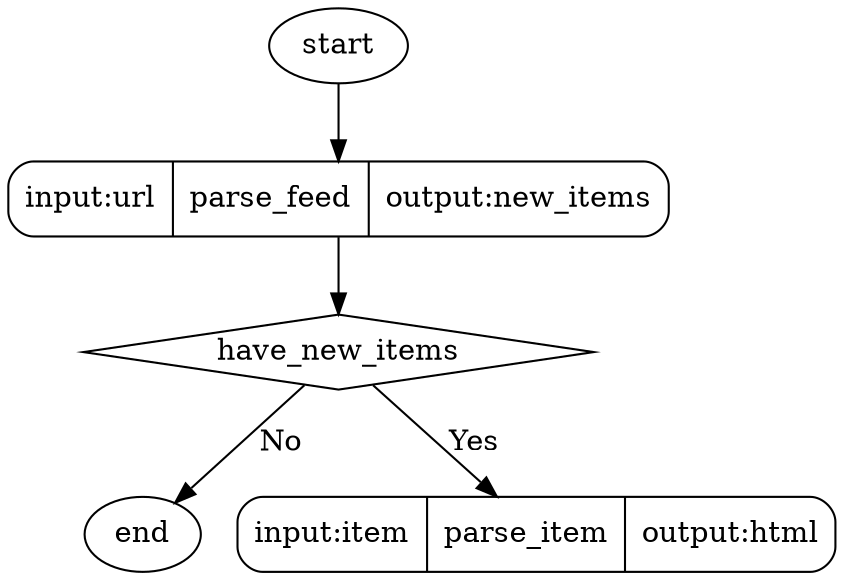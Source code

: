 digraph G
{
    node[shape=record]

    start[shape = oval];
    end[shape = oval];
    parse_feed[label = "input:url|parse_feed|output:new_items" shape = Mrecord];
    parse_item[label = "input:item|parse_item|output:html" shape = Mrecord];
    have_new_items[shape = diamond];

    start -> parse_feed -> have_new_items;
    have_new_items -> parse_item[label = "Yes"];
    have_new_items -> end[label = "No"];
}

